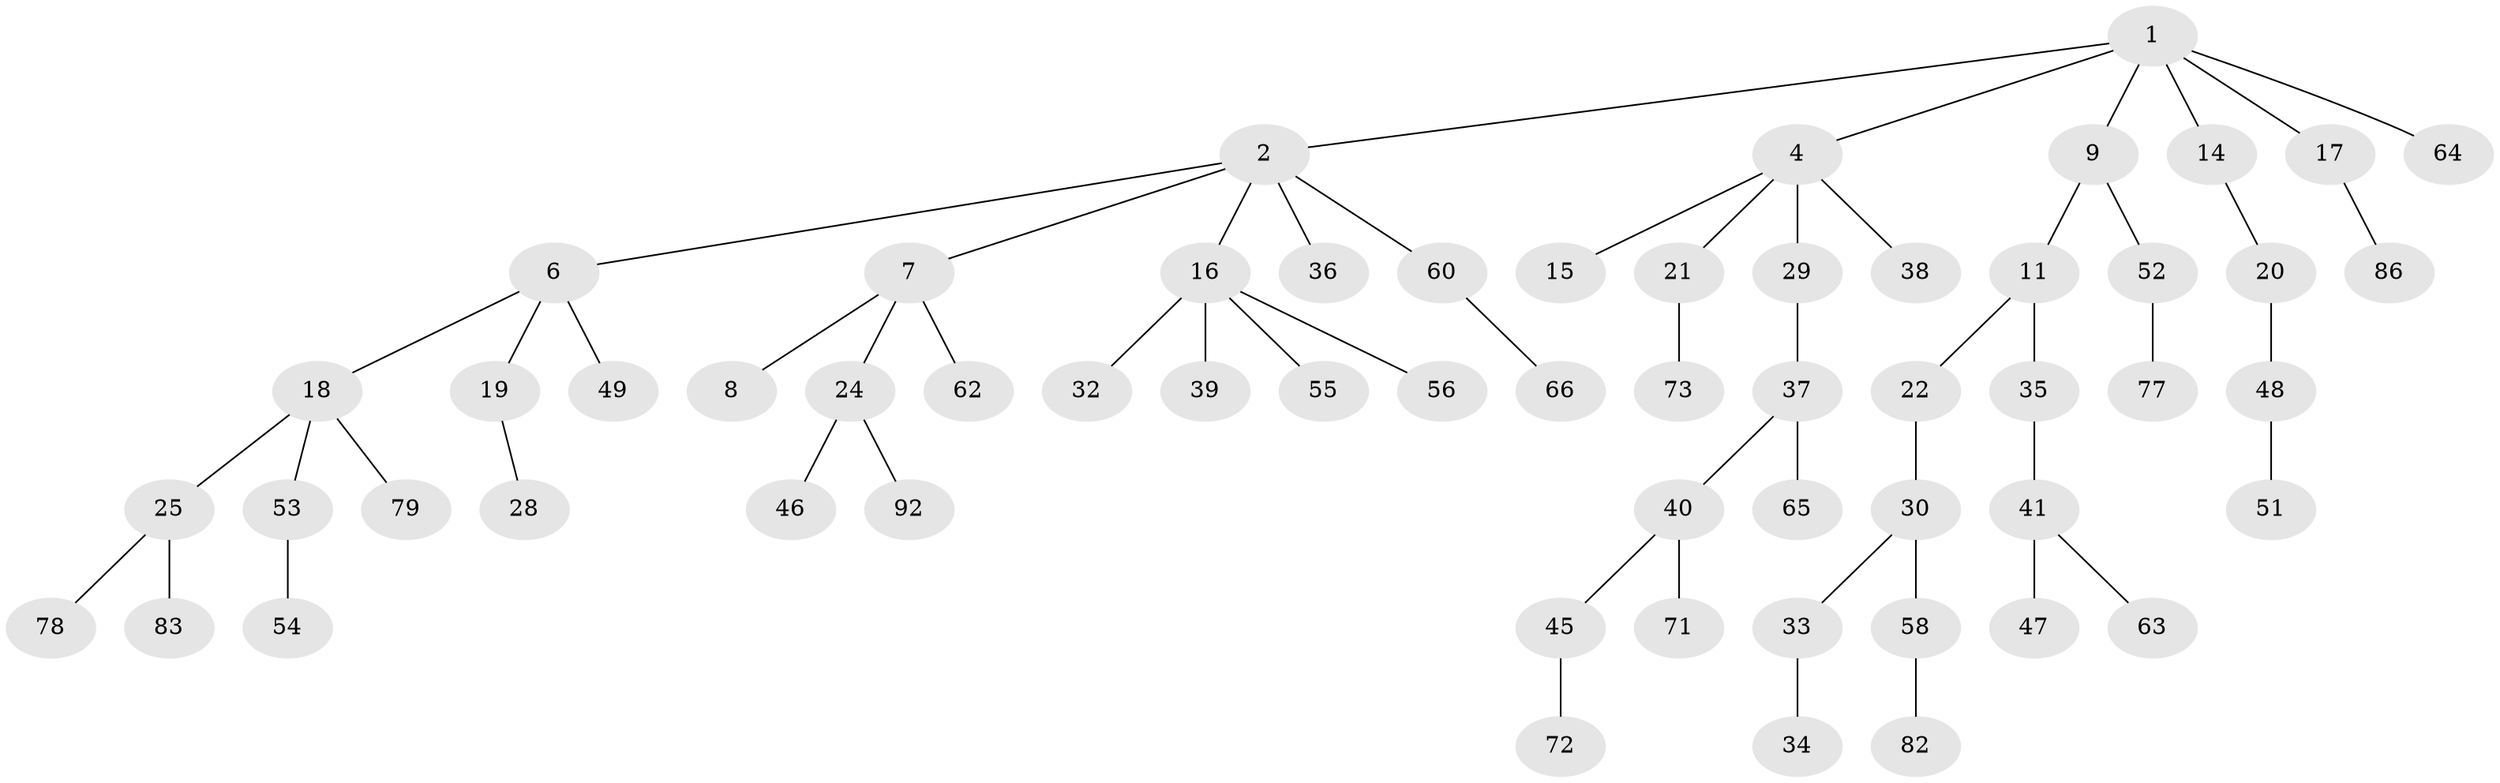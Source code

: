 // original degree distribution, {4: 0.05263157894736842, 6: 0.010526315789473684, 3: 0.18947368421052632, 5: 0.031578947368421054, 2: 0.2631578947368421, 1: 0.45263157894736844}
// Generated by graph-tools (version 1.1) at 2025/42/03/06/25 10:42:03]
// undirected, 60 vertices, 59 edges
graph export_dot {
graph [start="1"]
  node [color=gray90,style=filled];
  1 [super="+3"];
  2 [super="+31"];
  4 [super="+5"];
  6 [super="+12"];
  7 [super="+61"];
  8 [super="+10"];
  9 [super="+67"];
  11 [super="+13"];
  14;
  15 [super="+70"];
  16 [super="+27"];
  17 [super="+85"];
  18 [super="+50"];
  19;
  20;
  21 [super="+42"];
  22 [super="+23"];
  24 [super="+88"];
  25 [super="+26"];
  28 [super="+74"];
  29 [super="+76"];
  30 [super="+81"];
  32 [super="+95"];
  33 [super="+57"];
  34;
  35 [super="+80"];
  36;
  37 [super="+43"];
  38 [super="+87"];
  39 [super="+90"];
  40;
  41 [super="+44"];
  45 [super="+89"];
  46;
  47 [super="+59"];
  48;
  49;
  51;
  52 [super="+69"];
  53 [super="+94"];
  54 [super="+84"];
  55 [super="+75"];
  56;
  58;
  60;
  62;
  63 [super="+91"];
  64 [super="+68"];
  65;
  66;
  71;
  72 [super="+93"];
  73;
  77;
  78;
  79;
  82;
  83;
  86;
  92;
  1 -- 2;
  1 -- 4;
  1 -- 64;
  1 -- 17;
  1 -- 9;
  1 -- 14;
  2 -- 6;
  2 -- 7;
  2 -- 16;
  2 -- 36;
  2 -- 60;
  4 -- 15;
  4 -- 29;
  4 -- 21;
  4 -- 38;
  6 -- 19;
  6 -- 49;
  6 -- 18;
  7 -- 8;
  7 -- 24;
  7 -- 62;
  9 -- 11;
  9 -- 52;
  11 -- 22;
  11 -- 35;
  14 -- 20;
  16 -- 39;
  16 -- 55;
  16 -- 56;
  16 -- 32;
  17 -- 86;
  18 -- 25;
  18 -- 53;
  18 -- 79;
  19 -- 28;
  20 -- 48;
  21 -- 73;
  22 -- 30;
  24 -- 46;
  24 -- 92;
  25 -- 78;
  25 -- 83;
  29 -- 37;
  30 -- 33;
  30 -- 58;
  33 -- 34;
  35 -- 41;
  37 -- 40;
  37 -- 65;
  40 -- 45;
  40 -- 71;
  41 -- 63;
  41 -- 47;
  45 -- 72;
  48 -- 51;
  52 -- 77;
  53 -- 54;
  58 -- 82;
  60 -- 66;
}

